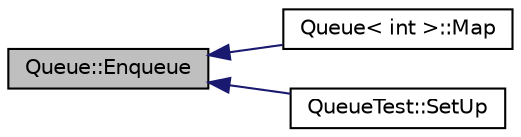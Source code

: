 digraph "Queue::Enqueue"
{
  edge [fontname="Helvetica",fontsize="10",labelfontname="Helvetica",labelfontsize="10"];
  node [fontname="Helvetica",fontsize="10",shape=record];
  rankdir="LR";
  Node12 [label="Queue::Enqueue",height=0.2,width=0.4,color="black", fillcolor="grey75", style="filled", fontcolor="black"];
  Node12 -> Node13 [dir="back",color="midnightblue",fontsize="10",style="solid",fontname="Helvetica"];
  Node13 [label="Queue\< int \>::Map",height=0.2,width=0.4,color="black", fillcolor="white", style="filled",URL="$d4/da4/class_queue.html#a904a696292fc593adc6fd21fb229d760"];
  Node12 -> Node14 [dir="back",color="midnightblue",fontsize="10",style="solid",fontname="Helvetica"];
  Node14 [label="QueueTest::SetUp",height=0.2,width=0.4,color="black", fillcolor="white", style="filled",URL="$dd/d38/class_queue_test.html#a91e69958f086239a523864d6b94ab174"];
}
